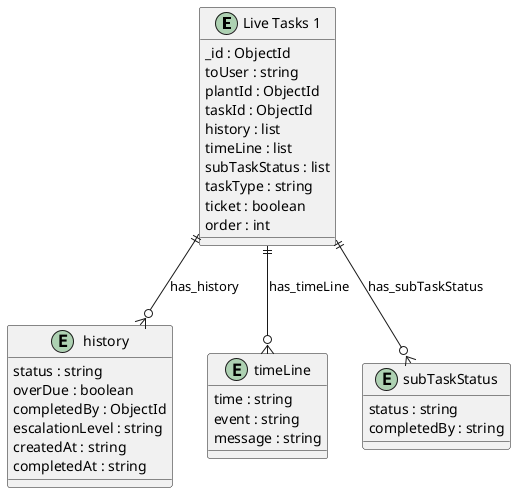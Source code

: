 @startuml Live_Tasks_1_Diagram

entity "Live Tasks 1" as Live_Tasks_1 {
  _id : ObjectId
  toUser : string
  plantId : ObjectId
  taskId : ObjectId
  history : list
  timeLine : list
  subTaskStatus : list
  taskType : string
  ticket : boolean
  order : int
}

entity "history" as history {
  status : string
  overDue : boolean
  completedBy : ObjectId
  escalationLevel : string
  createdAt : string
  completedAt : string
}

entity "timeLine" as timeLine {
  time : string
  event : string
  message : string
}

entity "subTaskStatus" as subTaskStatus {
  status : string
  completedBy : string
}

' // Relationships
Live_Tasks_1 ||--o{ history : has_history
Live_Tasks_1 ||--o{ timeLine : has_timeLine
Live_Tasks_1 ||--o{ subTaskStatus : has_subTaskStatus
@enduml